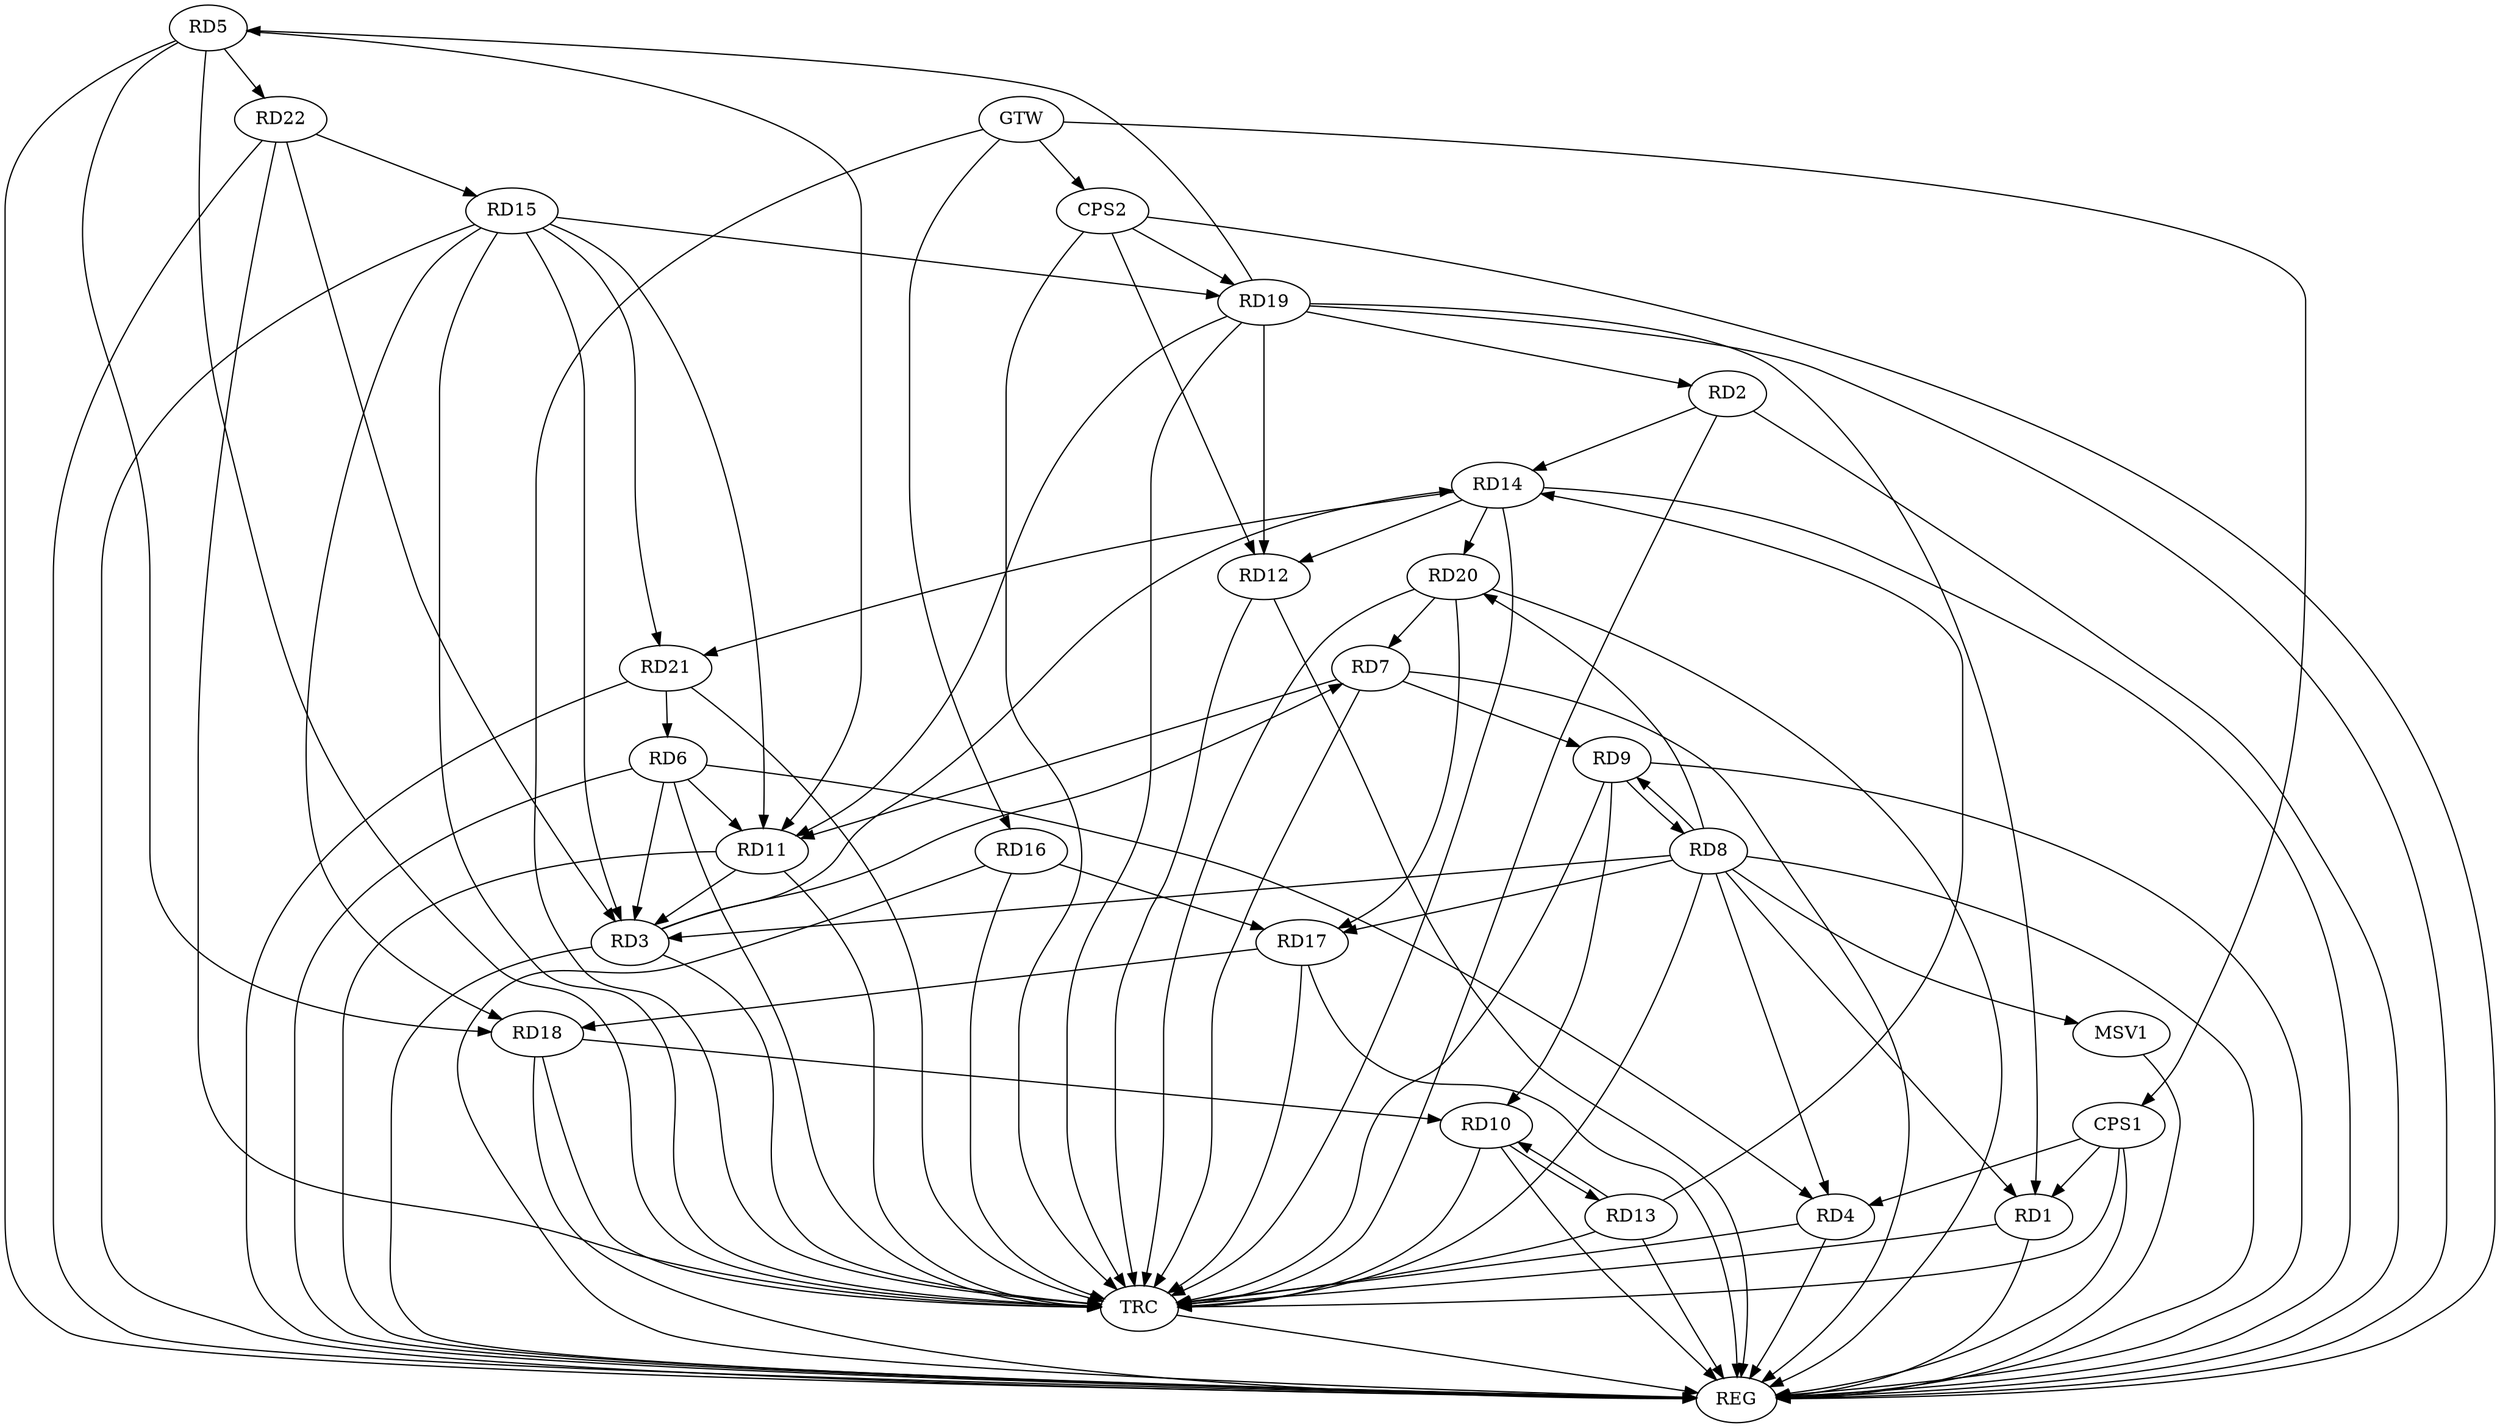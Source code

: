strict digraph G {
  RD1 [ label="RD1" ];
  RD2 [ label="RD2" ];
  RD3 [ label="RD3" ];
  RD4 [ label="RD4" ];
  RD5 [ label="RD5" ];
  RD6 [ label="RD6" ];
  RD7 [ label="RD7" ];
  RD8 [ label="RD8" ];
  RD9 [ label="RD9" ];
  RD10 [ label="RD10" ];
  RD11 [ label="RD11" ];
  RD12 [ label="RD12" ];
  RD13 [ label="RD13" ];
  RD14 [ label="RD14" ];
  RD15 [ label="RD15" ];
  RD16 [ label="RD16" ];
  RD17 [ label="RD17" ];
  RD18 [ label="RD18" ];
  RD19 [ label="RD19" ];
  RD20 [ label="RD20" ];
  RD21 [ label="RD21" ];
  RD22 [ label="RD22" ];
  CPS1 [ label="CPS1" ];
  CPS2 [ label="CPS2" ];
  GTW [ label="GTW" ];
  REG [ label="REG" ];
  TRC [ label="TRC" ];
  MSV1 [ label="MSV1" ];
  RD8 -> RD1;
  RD19 -> RD1;
  RD2 -> RD14;
  RD19 -> RD2;
  RD6 -> RD3;
  RD3 -> RD7;
  RD8 -> RD3;
  RD11 -> RD3;
  RD3 -> RD14;
  RD15 -> RD3;
  RD22 -> RD3;
  RD6 -> RD4;
  RD8 -> RD4;
  RD5 -> RD11;
  RD5 -> RD18;
  RD19 -> RD5;
  RD5 -> RD22;
  RD6 -> RD11;
  RD21 -> RD6;
  RD7 -> RD9;
  RD7 -> RD11;
  RD20 -> RD7;
  RD8 -> RD9;
  RD9 -> RD8;
  RD8 -> RD17;
  RD8 -> RD20;
  RD9 -> RD10;
  RD10 -> RD13;
  RD13 -> RD10;
  RD18 -> RD10;
  RD15 -> RD11;
  RD19 -> RD11;
  RD14 -> RD12;
  RD19 -> RD12;
  RD13 -> RD14;
  RD14 -> RD20;
  RD14 -> RD21;
  RD15 -> RD18;
  RD15 -> RD19;
  RD15 -> RD21;
  RD22 -> RD15;
  RD16 -> RD17;
  RD17 -> RD18;
  RD20 -> RD17;
  CPS1 -> RD1;
  CPS1 -> RD4;
  CPS2 -> RD12;
  CPS2 -> RD19;
  GTW -> RD16;
  GTW -> CPS1;
  GTW -> CPS2;
  RD1 -> REG;
  RD2 -> REG;
  RD3 -> REG;
  RD4 -> REG;
  RD5 -> REG;
  RD6 -> REG;
  RD7 -> REG;
  RD8 -> REG;
  RD9 -> REG;
  RD10 -> REG;
  RD11 -> REG;
  RD12 -> REG;
  RD13 -> REG;
  RD14 -> REG;
  RD15 -> REG;
  RD16 -> REG;
  RD17 -> REG;
  RD18 -> REG;
  RD19 -> REG;
  RD20 -> REG;
  RD21 -> REG;
  RD22 -> REG;
  CPS1 -> REG;
  CPS2 -> REG;
  RD1 -> TRC;
  RD2 -> TRC;
  RD3 -> TRC;
  RD4 -> TRC;
  RD5 -> TRC;
  RD6 -> TRC;
  RD7 -> TRC;
  RD8 -> TRC;
  RD9 -> TRC;
  RD10 -> TRC;
  RD11 -> TRC;
  RD12 -> TRC;
  RD13 -> TRC;
  RD14 -> TRC;
  RD15 -> TRC;
  RD16 -> TRC;
  RD17 -> TRC;
  RD18 -> TRC;
  RD19 -> TRC;
  RD20 -> TRC;
  RD21 -> TRC;
  RD22 -> TRC;
  CPS1 -> TRC;
  CPS2 -> TRC;
  GTW -> TRC;
  TRC -> REG;
  RD8 -> MSV1;
  MSV1 -> REG;
}
